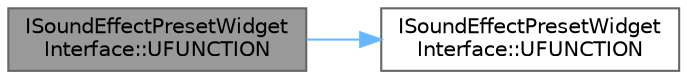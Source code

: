digraph "ISoundEffectPresetWidgetInterface::UFUNCTION"
{
 // INTERACTIVE_SVG=YES
 // LATEX_PDF_SIZE
  bgcolor="transparent";
  edge [fontname=Helvetica,fontsize=10,labelfontname=Helvetica,labelfontsize=10];
  node [fontname=Helvetica,fontsize=10,shape=box,height=0.2,width=0.4];
  rankdir="LR";
  Node1 [id="Node000001",label="ISoundEffectPresetWidget\lInterface::UFUNCTION",height=0.2,width=0.4,color="gray40", fillcolor="grey60", style="filled", fontcolor="black",tooltip=" "];
  Node1 -> Node2 [id="edge1_Node000001_Node000002",color="steelblue1",style="solid",tooltip=" "];
  Node2 [id="Node000002",label="ISoundEffectPresetWidget\lInterface::UFUNCTION",height=0.2,width=0.4,color="grey40", fillcolor="white", style="filled",URL="$d0/d15/classISoundEffectPresetWidgetInterface.html#a6f1f26e1baf7200250b9cdf99e84045f",tooltip=" "];
}
